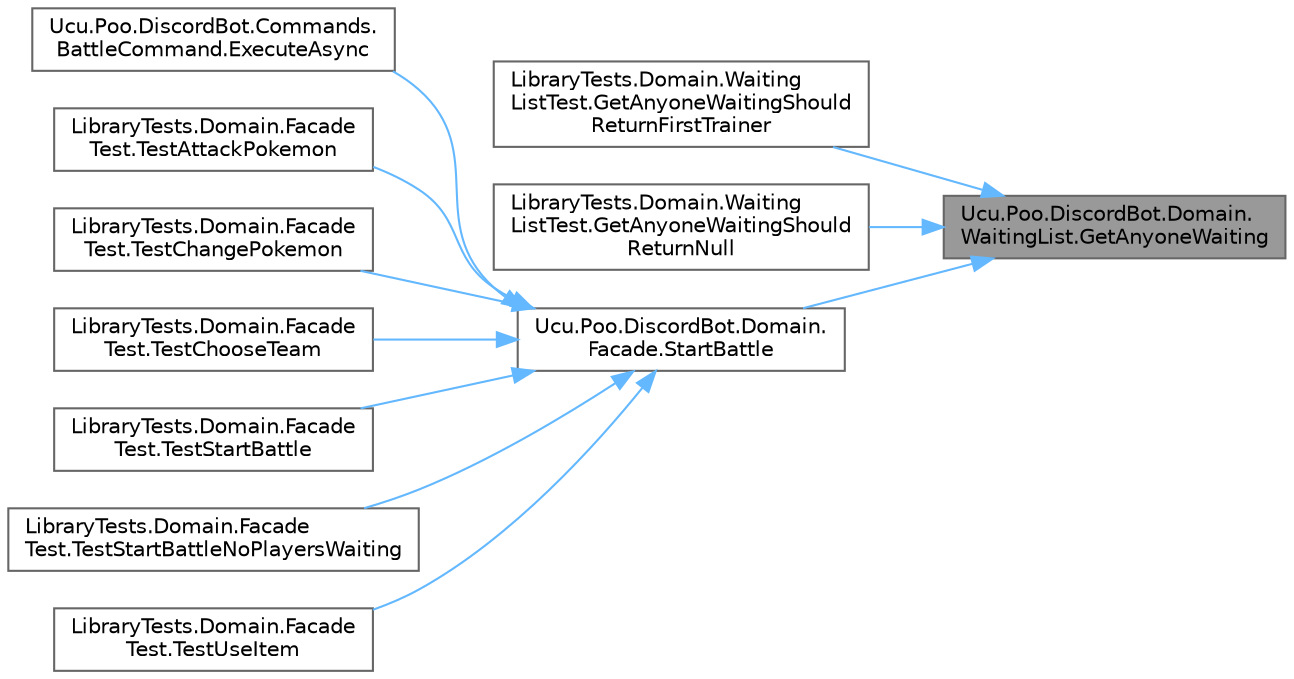 digraph "Ucu.Poo.DiscordBot.Domain.WaitingList.GetAnyoneWaiting"
{
 // INTERACTIVE_SVG=YES
 // LATEX_PDF_SIZE
  bgcolor="transparent";
  edge [fontname=Helvetica,fontsize=10,labelfontname=Helvetica,labelfontsize=10];
  node [fontname=Helvetica,fontsize=10,shape=box,height=0.2,width=0.4];
  rankdir="RL";
  Node1 [id="Node000001",label="Ucu.Poo.DiscordBot.Domain.\lWaitingList.GetAnyoneWaiting",height=0.2,width=0.4,color="gray40", fillcolor="grey60", style="filled", fontcolor="black",tooltip="Retorna un jugador cualquiera esperando para jugar. En esta implementación provista no es cualquiera,..."];
  Node1 -> Node2 [id="edge1_Node000001_Node000002",dir="back",color="steelblue1",style="solid",tooltip=" "];
  Node2 [id="Node000002",label="LibraryTests.Domain.Waiting\lListTest.GetAnyoneWaitingShould\lReturnFirstTrainer",height=0.2,width=0.4,color="grey40", fillcolor="white", style="filled",URL="$classLibraryTests_1_1Domain_1_1WaitingListTest.html#a30dfba836e3f8ca2b9807b0f0524b031",tooltip="Valida que se obtenga el primer entrenador de la lista cuando hay entrenadores esperando."];
  Node1 -> Node3 [id="edge2_Node000001_Node000003",dir="back",color="steelblue1",style="solid",tooltip=" "];
  Node3 [id="Node000003",label="LibraryTests.Domain.Waiting\lListTest.GetAnyoneWaitingShould\lReturnNull",height=0.2,width=0.4,color="grey40", fillcolor="white", style="filled",URL="$classLibraryTests_1_1Domain_1_1WaitingListTest.html#ab8ada97ce00f753e2d24e9d7cc63d81f",tooltip="Comprueba que intentar obtener un entrenador de una lista vacía retorne null."];
  Node1 -> Node4 [id="edge3_Node000001_Node000004",dir="back",color="steelblue1",style="solid",tooltip=" "];
  Node4 [id="Node000004",label="Ucu.Poo.DiscordBot.Domain.\lFacade.StartBattle",height=0.2,width=0.4,color="grey40", fillcolor="white", style="filled",URL="$classUcu_1_1Poo_1_1DiscordBot_1_1Domain_1_1Facade.html#a19265138428026d4508ca0a462459191",tooltip="Crea una batalla entre dos jugadores."];
  Node4 -> Node5 [id="edge4_Node000004_Node000005",dir="back",color="steelblue1",style="solid",tooltip=" "];
  Node5 [id="Node000005",label="Ucu.Poo.DiscordBot.Commands.\lBattleCommand.ExecuteAsync",height=0.2,width=0.4,color="grey40", fillcolor="white", style="filled",URL="$classUcu_1_1Poo_1_1DiscordBot_1_1Commands_1_1BattleCommand.html#a5f42bdfae38e86ea755d9b628faac5ba",tooltip="Implementa el comando 'battle'. Este comando une al jugador que envía el mensaje a la lista de jugado..."];
  Node4 -> Node6 [id="edge5_Node000004_Node000006",dir="back",color="steelblue1",style="solid",tooltip=" "];
  Node6 [id="Node000006",label="LibraryTests.Domain.Facade\lTest.TestAttackPokemon",height=0.2,width=0.4,color="grey40", fillcolor="white", style="filled",URL="$classLibraryTests_1_1Domain_1_1FacadeTest.html#a7be9a2af7252b22d9c51cba977724369",tooltip="Prueba la funcionalidad de realizar un ataque con un Pokémon durante una batalla."];
  Node4 -> Node7 [id="edge6_Node000004_Node000007",dir="back",color="steelblue1",style="solid",tooltip=" "];
  Node7 [id="Node000007",label="LibraryTests.Domain.Facade\lTest.TestChangePokemon",height=0.2,width=0.4,color="grey40", fillcolor="white", style="filled",URL="$classLibraryTests_1_1Domain_1_1FacadeTest.html#ac632d11b80e25166be0ac302876780f3",tooltip="Prueba la funcionalidad de cambiar el Pokémon activo durante una batalla."];
  Node4 -> Node8 [id="edge7_Node000004_Node000008",dir="back",color="steelblue1",style="solid",tooltip=" "];
  Node8 [id="Node000008",label="LibraryTests.Domain.Facade\lTest.TestChooseTeam",height=0.2,width=0.4,color="grey40", fillcolor="white", style="filled",URL="$classLibraryTests_1_1Domain_1_1FacadeTest.html#aa438118edf550b225da0c38389d48422",tooltip="Prueba la funcionalidad de elegir un equipo de Pokémon para un jugador durante una batalla."];
  Node4 -> Node9 [id="edge8_Node000004_Node000009",dir="back",color="steelblue1",style="solid",tooltip=" "];
  Node9 [id="Node000009",label="LibraryTests.Domain.Facade\lTest.TestStartBattle",height=0.2,width=0.4,color="grey40", fillcolor="white", style="filled",URL="$classLibraryTests_1_1Domain_1_1FacadeTest.html#acd93069ec765634be5c320f959f3f509",tooltip="Prueba el inicio de una batalla entre dos jugadores."];
  Node4 -> Node10 [id="edge9_Node000004_Node000010",dir="back",color="steelblue1",style="solid",tooltip=" "];
  Node10 [id="Node000010",label="LibraryTests.Domain.Facade\lTest.TestStartBattleNoPlayersWaiting",height=0.2,width=0.4,color="grey40", fillcolor="white", style="filled",URL="$classLibraryTests_1_1Domain_1_1FacadeTest.html#ae2d81b76335694d6e8947bbd37ec3a3d",tooltip="Prueba el comportamiento cuando no hay jugadores esperando en la lista."];
  Node4 -> Node11 [id="edge10_Node000004_Node000011",dir="back",color="steelblue1",style="solid",tooltip=" "];
  Node11 [id="Node000011",label="LibraryTests.Domain.Facade\lTest.TestUseItem",height=0.2,width=0.4,color="grey40", fillcolor="white", style="filled",URL="$classLibraryTests_1_1Domain_1_1FacadeTest.html#a5d58c2e7e38f177c67df40f285c5f222",tooltip="Prueba la funcionalidad de usar un ítem durante una batalla."];
}
